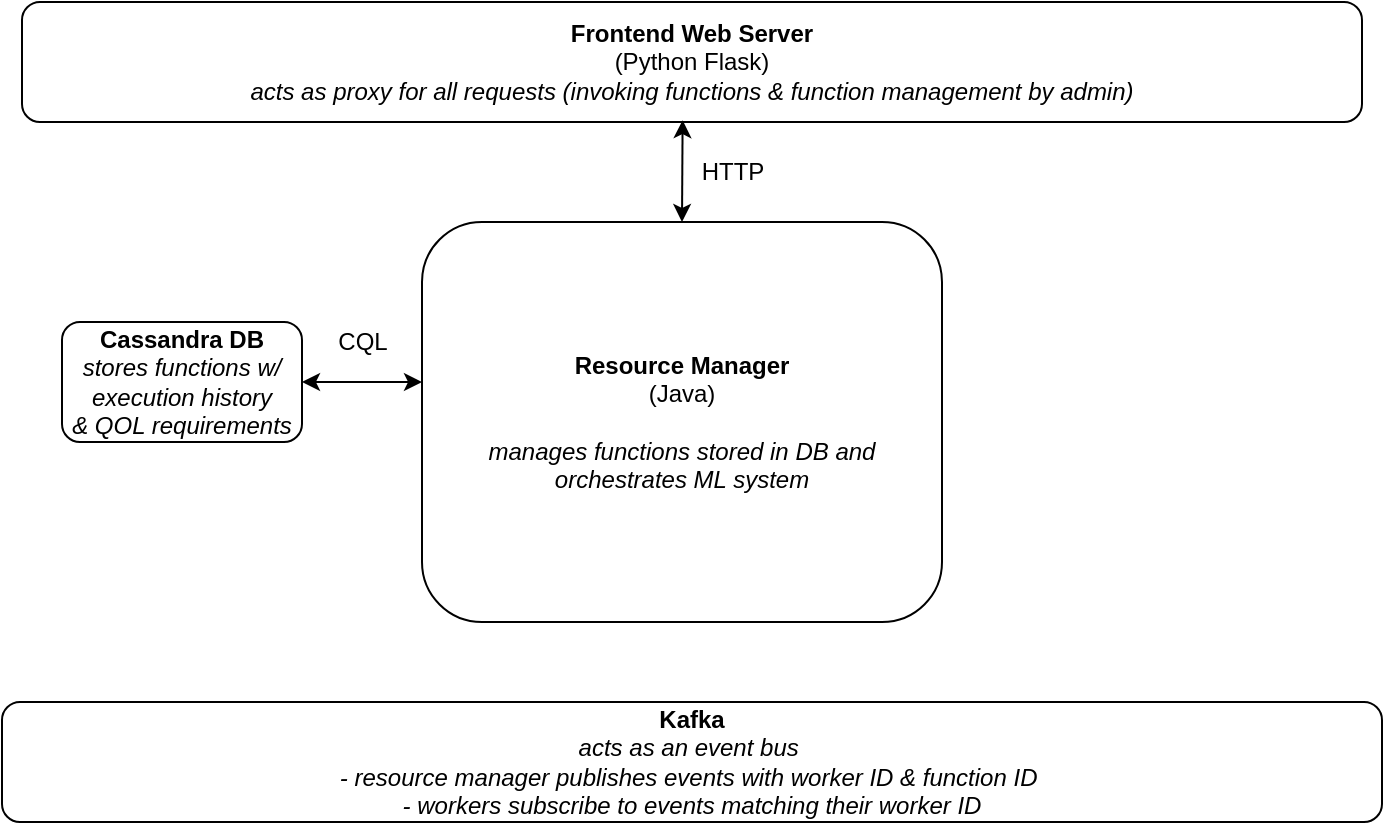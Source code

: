 <mxfile version="20.5.1" type="onedrive"><diagram id="Qw3VHZz_BwvKRkexB-Ae" name="Page-1"><mxGraphModel grid="1" page="1" gridSize="10" guides="1" tooltips="1" connect="1" arrows="1" fold="1" pageScale="1" pageWidth="827" pageHeight="1169" math="0" shadow="0"><root><mxCell id="0"/><mxCell id="1" parent="0"/><mxCell id="wNzNiI8ghrhetKHoHgi6-1" value="&lt;b&gt;Frontend Web Server&lt;/b&gt;&lt;br&gt;(Python Flask)&lt;br&gt;&lt;i&gt;acts as proxy for all requests (invoking functions &amp;amp; function management by admin)&lt;/i&gt;" style="rounded=1;whiteSpace=wrap;html=1;" vertex="1" parent="1"><mxGeometry x="80" y="90" width="670" height="60" as="geometry"/></mxCell><mxCell id="wNzNiI8ghrhetKHoHgi6-2" value="&lt;b&gt;Resource Manager&lt;/b&gt;&lt;br&gt;(Java)&lt;br&gt;&lt;br&gt;&lt;i&gt;manages functions stored in DB and orchestrates ML system&lt;/i&gt;" style="rounded=1;whiteSpace=wrap;html=1;" vertex="1" parent="1"><mxGeometry x="280" y="200" width="260" height="200" as="geometry"/></mxCell><mxCell id="wNzNiI8ghrhetKHoHgi6-3" value="&lt;b&gt;Cassandra DB&lt;/b&gt;&lt;br&gt;&lt;i&gt;stores functions w/ execution history&lt;br&gt;&amp;amp; QOL requirements&lt;/i&gt;" style="rounded=1;whiteSpace=wrap;html=1;" vertex="1" parent="1"><mxGeometry x="100" y="250" width="120" height="60" as="geometry"/></mxCell><mxCell id="wNzNiI8ghrhetKHoHgi6-4" value="&lt;b&gt;Kafka&lt;/b&gt;&lt;br&gt;&lt;i&gt;acts as an event bus&amp;nbsp;&lt;br&gt;- resource manager publishes events with worker ID &amp;amp; function ID&amp;nbsp;&lt;br&gt;- workers subscribe to events matching their worker ID&lt;br&gt;&lt;/i&gt;" style="rounded=1;whiteSpace=wrap;html=1;" vertex="1" parent="1"><mxGeometry x="70" y="440" width="690" height="60" as="geometry"/></mxCell><mxCell id="wNzNiI8ghrhetKHoHgi6-6" value="" style="endArrow=classic;startArrow=classic;html=1;rounded=0;exitX=0.5;exitY=0;exitDx=0;exitDy=0;entryX=0.493;entryY=0.985;entryDx=0;entryDy=0;entryPerimeter=0;" edge="1" parent="1" source="wNzNiI8ghrhetKHoHgi6-2" target="wNzNiI8ghrhetKHoHgi6-1"><mxGeometry width="50" height="50" relative="1" as="geometry"><mxPoint x="390" y="380" as="sourcePoint"/><mxPoint x="440" y="330" as="targetPoint"/></mxGeometry></mxCell><mxCell id="wNzNiI8ghrhetKHoHgi6-7" value="HTTP" style="text;html=1;align=center;verticalAlign=middle;resizable=0;points=[];autosize=1;strokeColor=none;fillColor=none;" vertex="1" parent="1"><mxGeometry x="410" y="160" width="50" height="30" as="geometry"/></mxCell><mxCell id="wNzNiI8ghrhetKHoHgi6-9" value="" style="endArrow=classic;startArrow=classic;html=1;rounded=0;exitX=1;exitY=0.5;exitDx=0;exitDy=0;entryX=0;entryY=0.4;entryDx=0;entryDy=0;entryPerimeter=0;" edge="1" parent="1" source="wNzNiI8ghrhetKHoHgi6-3" target="wNzNiI8ghrhetKHoHgi6-2"><mxGeometry width="50" height="50" relative="1" as="geometry"><mxPoint x="390" y="380" as="sourcePoint"/><mxPoint x="440" y="330" as="targetPoint"/></mxGeometry></mxCell><mxCell id="wNzNiI8ghrhetKHoHgi6-10" value="CQL" style="text;html=1;align=center;verticalAlign=middle;resizable=0;points=[];autosize=1;strokeColor=none;fillColor=none;" vertex="1" parent="1"><mxGeometry x="225" y="245" width="50" height="30" as="geometry"/></mxCell></root></mxGraphModel></diagram></mxfile>